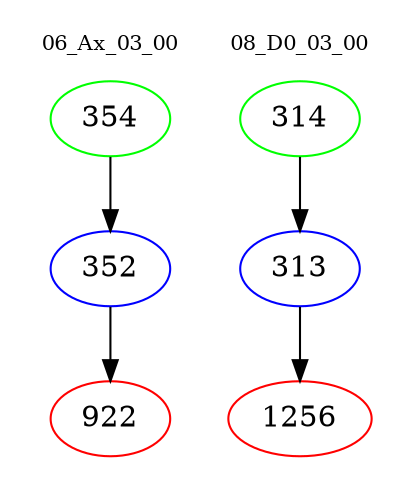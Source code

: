 digraph{
subgraph cluster_0 {
color = white
label = "06_Ax_03_00";
fontsize=10;
T0_354 [label="354", color="green"]
T0_354 -> T0_352 [color="black"]
T0_352 [label="352", color="blue"]
T0_352 -> T0_922 [color="black"]
T0_922 [label="922", color="red"]
}
subgraph cluster_1 {
color = white
label = "08_D0_03_00";
fontsize=10;
T1_314 [label="314", color="green"]
T1_314 -> T1_313 [color="black"]
T1_313 [label="313", color="blue"]
T1_313 -> T1_1256 [color="black"]
T1_1256 [label="1256", color="red"]
}
}
